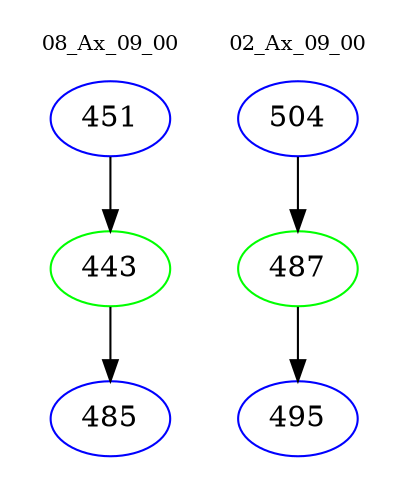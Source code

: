 digraph{
subgraph cluster_0 {
color = white
label = "08_Ax_09_00";
fontsize=10;
T0_451 [label="451", color="blue"]
T0_451 -> T0_443 [color="black"]
T0_443 [label="443", color="green"]
T0_443 -> T0_485 [color="black"]
T0_485 [label="485", color="blue"]
}
subgraph cluster_1 {
color = white
label = "02_Ax_09_00";
fontsize=10;
T1_504 [label="504", color="blue"]
T1_504 -> T1_487 [color="black"]
T1_487 [label="487", color="green"]
T1_487 -> T1_495 [color="black"]
T1_495 [label="495", color="blue"]
}
}
